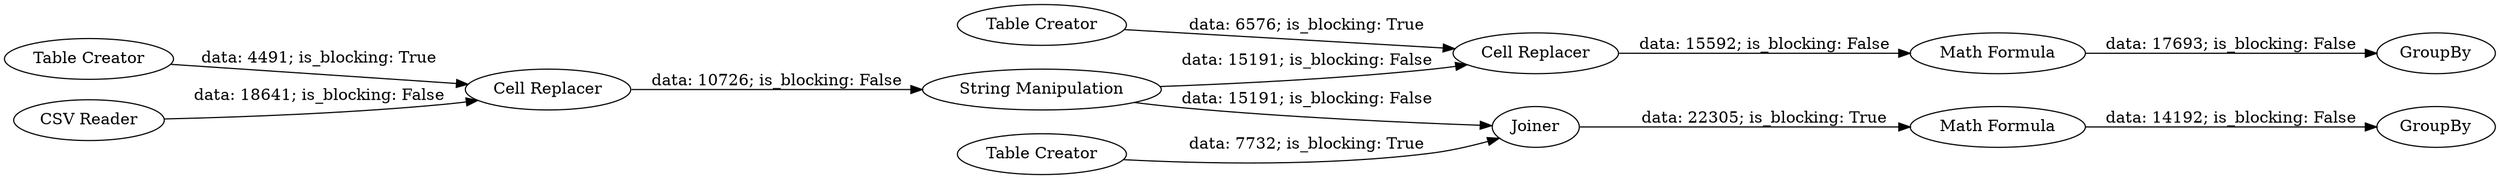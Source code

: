 digraph {
	"-4789919663644978659_4" [label="Table Creator"]
	"-4789919663644978659_10" [label=Joiner]
	"-4789919663644978659_8" [label=GroupBy]
	"-4789919663644978659_2" [label="Table Creator"]
	"-4789919663644978659_7" [label="Math Formula"]
	"-4789919663644978659_6" [label="Cell Replacer"]
	"-4789919663644978659_11" [label="Math Formula"]
	"-4789919663644978659_5" [label="String Manipulation"]
	"-4789919663644978659_9" [label="Table Creator"]
	"-4789919663644978659_3" [label="Cell Replacer"]
	"-4789919663644978659_12" [label=GroupBy]
	"-4789919663644978659_1" [label="CSV Reader"]
	"-4789919663644978659_2" -> "-4789919663644978659_3" [label="data: 4491; is_blocking: True"]
	"-4789919663644978659_6" -> "-4789919663644978659_7" [label="data: 15592; is_blocking: False"]
	"-4789919663644978659_4" -> "-4789919663644978659_6" [label="data: 6576; is_blocking: True"]
	"-4789919663644978659_7" -> "-4789919663644978659_8" [label="data: 17693; is_blocking: False"]
	"-4789919663644978659_10" -> "-4789919663644978659_11" [label="data: 22305; is_blocking: True"]
	"-4789919663644978659_3" -> "-4789919663644978659_5" [label="data: 10726; is_blocking: False"]
	"-4789919663644978659_5" -> "-4789919663644978659_10" [label="data: 15191; is_blocking: False"]
	"-4789919663644978659_11" -> "-4789919663644978659_12" [label="data: 14192; is_blocking: False"]
	"-4789919663644978659_1" -> "-4789919663644978659_3" [label="data: 18641; is_blocking: False"]
	"-4789919663644978659_9" -> "-4789919663644978659_10" [label="data: 7732; is_blocking: True"]
	"-4789919663644978659_5" -> "-4789919663644978659_6" [label="data: 15191; is_blocking: False"]
	rankdir=LR
}

